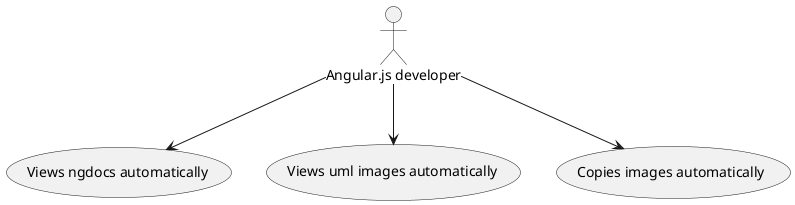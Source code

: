 @startuml

:Angular.js developer: --> ( Views ngdocs automatically)
:Angular.js developer: --> ( Views uml images automatically )
:Angular.js developer: --> ( Copies images automatically )

@enduml